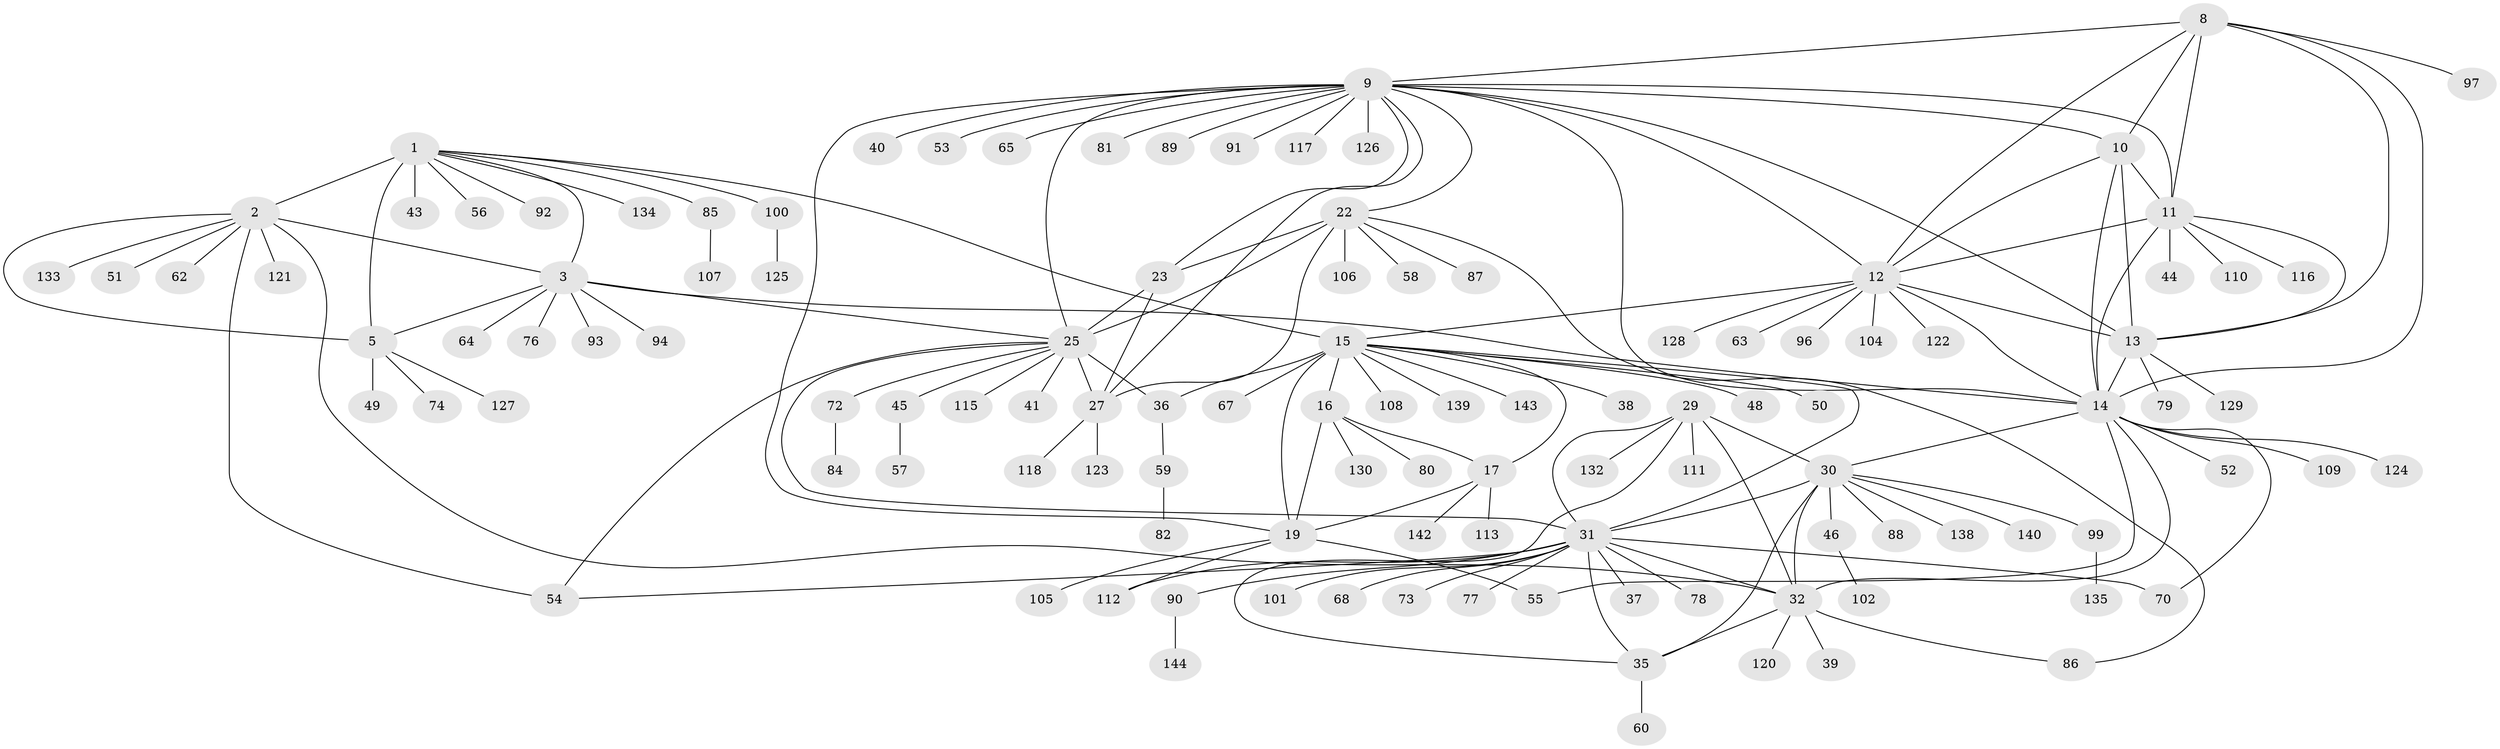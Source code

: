 // Generated by graph-tools (version 1.1) at 2025/24/03/03/25 07:24:18]
// undirected, 116 vertices, 162 edges
graph export_dot {
graph [start="1"]
  node [color=gray90,style=filled];
  1 [super="+4"];
  2 [super="+7"];
  3 [super="+61"];
  5 [super="+6"];
  8;
  9 [super="+28"];
  10 [super="+137"];
  11 [super="+83"];
  12 [super="+66"];
  13 [super="+71"];
  14 [super="+47"];
  15 [super="+18"];
  16 [super="+20"];
  17 [super="+75"];
  19 [super="+21"];
  22 [super="+24"];
  23;
  25 [super="+26"];
  27 [super="+69"];
  29 [super="+136"];
  30 [super="+33"];
  31 [super="+34"];
  32 [super="+42"];
  35;
  36;
  37;
  38;
  39;
  40;
  41;
  43;
  44;
  45;
  46 [super="+114"];
  48;
  49;
  50;
  51;
  52 [super="+131"];
  53;
  54 [super="+98"];
  55;
  56;
  57;
  58;
  59;
  60;
  62;
  63;
  64;
  65;
  67;
  68;
  70;
  72;
  73;
  74;
  76;
  77;
  78;
  79;
  80;
  81;
  82;
  84 [super="+95"];
  85 [super="+103"];
  86;
  87;
  88;
  89;
  90;
  91;
  92;
  93 [super="+141"];
  94;
  96;
  97;
  99;
  100;
  101;
  102;
  104;
  105;
  106;
  107;
  108;
  109;
  110 [super="+119"];
  111;
  112;
  113;
  115;
  116;
  117;
  118;
  120;
  121;
  122;
  123;
  124;
  125;
  126;
  127;
  128;
  129;
  130;
  132;
  133;
  134;
  135;
  138;
  139;
  140;
  142;
  143;
  144;
  1 -- 2 [weight=4];
  1 -- 3 [weight=2];
  1 -- 5 [weight=4];
  1 -- 85;
  1 -- 100;
  1 -- 134;
  1 -- 43;
  1 -- 15;
  1 -- 56;
  1 -- 92;
  2 -- 3 [weight=2];
  2 -- 5 [weight=4];
  2 -- 32;
  2 -- 133;
  2 -- 51;
  2 -- 54;
  2 -- 121;
  2 -- 62;
  3 -- 5 [weight=2];
  3 -- 14;
  3 -- 25;
  3 -- 64;
  3 -- 93;
  3 -- 94;
  3 -- 76;
  5 -- 49;
  5 -- 127;
  5 -- 74;
  8 -- 9;
  8 -- 10;
  8 -- 11;
  8 -- 12;
  8 -- 13;
  8 -- 14;
  8 -- 97;
  9 -- 10;
  9 -- 11;
  9 -- 12;
  9 -- 13;
  9 -- 14;
  9 -- 89;
  9 -- 65;
  9 -- 40;
  9 -- 91;
  9 -- 81;
  9 -- 19;
  9 -- 53;
  9 -- 22 [weight=2];
  9 -- 23;
  9 -- 117;
  9 -- 25 [weight=2];
  9 -- 27;
  9 -- 126;
  10 -- 11;
  10 -- 12;
  10 -- 13;
  10 -- 14;
  11 -- 12;
  11 -- 13;
  11 -- 14;
  11 -- 44;
  11 -- 110;
  11 -- 116;
  12 -- 13;
  12 -- 14;
  12 -- 15;
  12 -- 63;
  12 -- 96;
  12 -- 104;
  12 -- 122;
  12 -- 128;
  13 -- 14;
  13 -- 79;
  13 -- 129;
  14 -- 32;
  14 -- 52;
  14 -- 70;
  14 -- 109;
  14 -- 124;
  14 -- 55;
  14 -- 30;
  15 -- 16 [weight=4];
  15 -- 17 [weight=2];
  15 -- 19 [weight=4];
  15 -- 48;
  15 -- 50;
  15 -- 108;
  15 -- 67;
  15 -- 36;
  15 -- 38;
  15 -- 139;
  15 -- 143;
  15 -- 31;
  16 -- 17 [weight=2];
  16 -- 19 [weight=4];
  16 -- 80;
  16 -- 130;
  17 -- 19 [weight=2];
  17 -- 113;
  17 -- 142;
  19 -- 105;
  19 -- 112;
  19 -- 55;
  22 -- 23 [weight=2];
  22 -- 25 [weight=4];
  22 -- 27 [weight=2];
  22 -- 58;
  22 -- 86;
  22 -- 87;
  22 -- 106;
  23 -- 25 [weight=2];
  23 -- 27;
  25 -- 27 [weight=2];
  25 -- 31;
  25 -- 36;
  25 -- 41;
  25 -- 45;
  25 -- 54;
  25 -- 115;
  25 -- 72;
  27 -- 118;
  27 -- 123;
  29 -- 30 [weight=2];
  29 -- 31 [weight=2];
  29 -- 32;
  29 -- 35;
  29 -- 111;
  29 -- 132;
  30 -- 31 [weight=4];
  30 -- 32 [weight=2];
  30 -- 35 [weight=2];
  30 -- 88;
  30 -- 140;
  30 -- 99;
  30 -- 138;
  30 -- 46;
  31 -- 32 [weight=2];
  31 -- 35 [weight=2];
  31 -- 54;
  31 -- 78;
  31 -- 112;
  31 -- 68;
  31 -- 37;
  31 -- 70;
  31 -- 101;
  31 -- 73;
  31 -- 77;
  31 -- 90;
  32 -- 35;
  32 -- 39;
  32 -- 86;
  32 -- 120;
  35 -- 60;
  36 -- 59;
  45 -- 57;
  46 -- 102;
  59 -- 82;
  72 -- 84;
  85 -- 107;
  90 -- 144;
  99 -- 135;
  100 -- 125;
}
